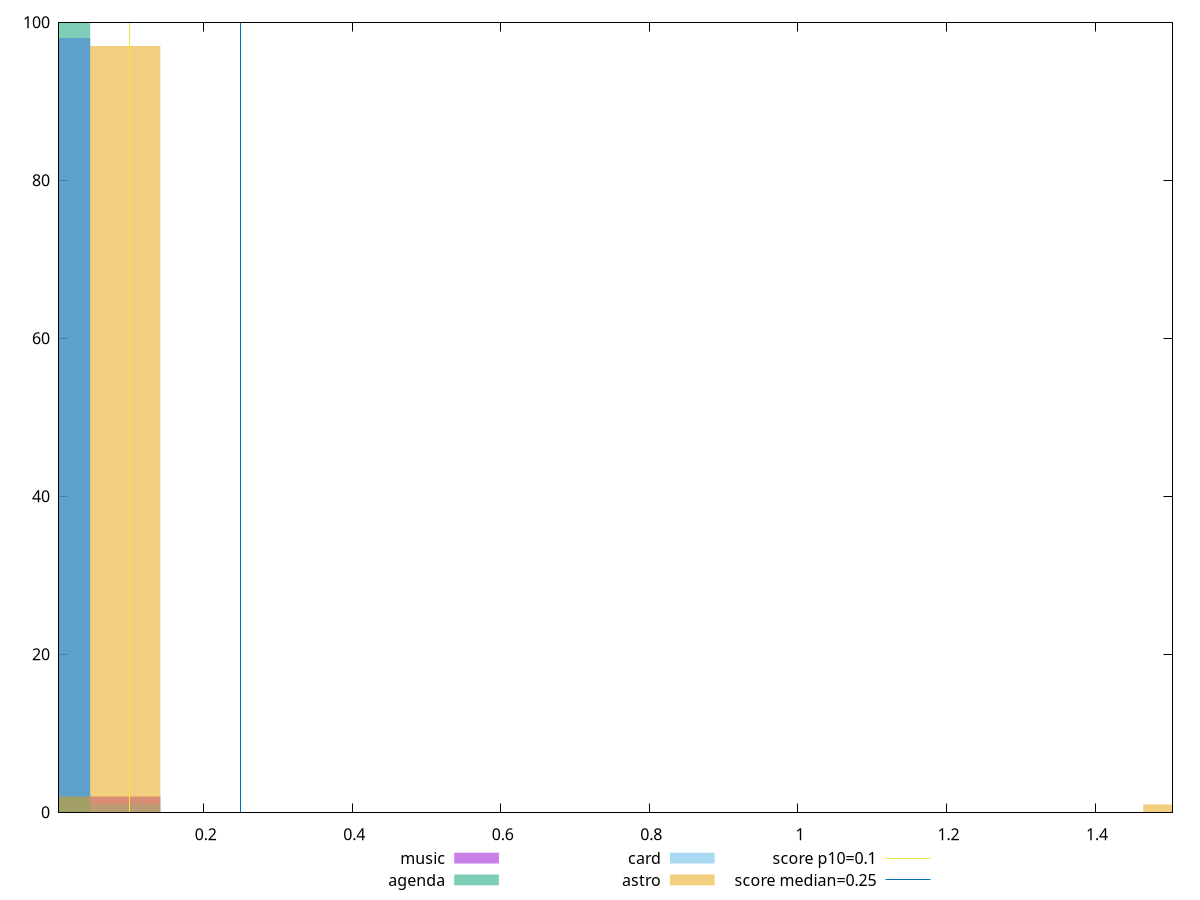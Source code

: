 reset

$music <<EOF
0 98
0.094509230694543 2
EOF

$agenda <<EOF
0 100
EOF

$card <<EOF
0 98
0.094509230694543 1
EOF

$astro <<EOF
0.094509230694543 97
0 2
1.512147691112688 1
EOF

set key outside below
set boxwidth 0.094509230694543
set xrange [0.005289688110351562:1.504274215698242]
set yrange [0:100]
set trange [0:100]
set style fill transparent solid 0.5 noborder

set parametric
set terminal svg size 640, 520 enhanced background rgb 'white'
set output "reports/report_00030_2021-02-24T20-42-31.540Z/cumulative-layout-shift/comparison/histogram/all_raw.svg"

plot $music title "music" with boxes, \
     $agenda title "agenda" with boxes, \
     $card title "card" with boxes, \
     $astro title "astro" with boxes, \
     0.1,t title "score p10=0.1", \
     0.25,t title "score median=0.25"

reset
